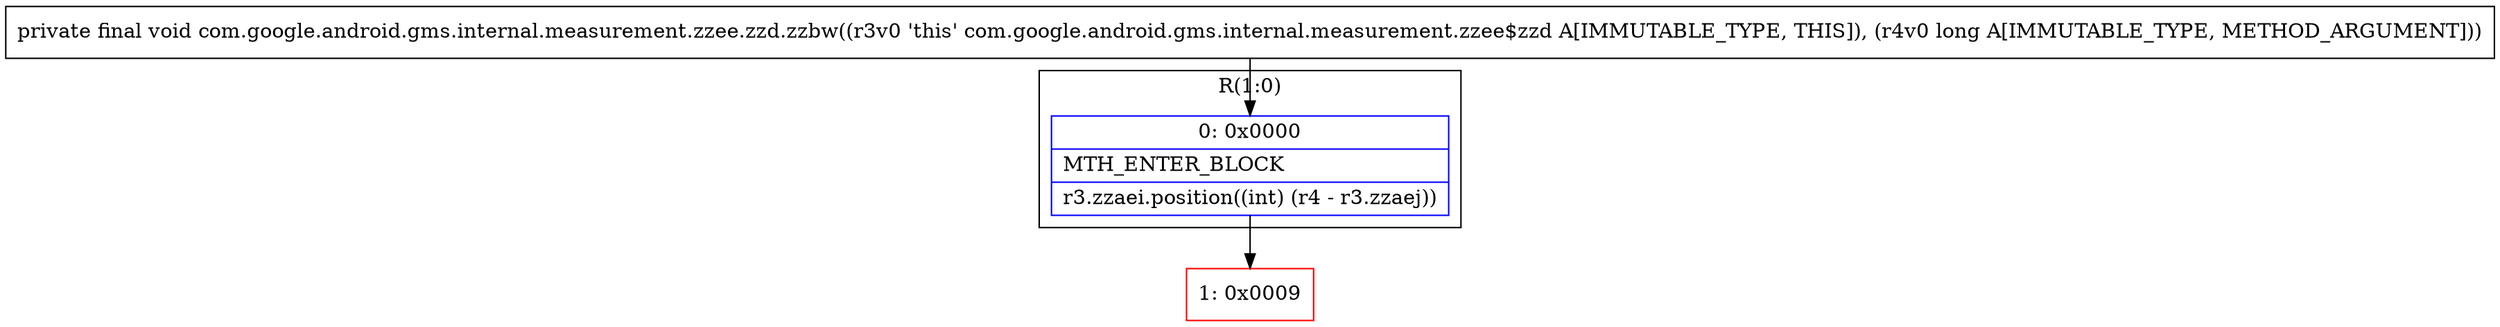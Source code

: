 digraph "CFG forcom.google.android.gms.internal.measurement.zzee.zzd.zzbw(J)V" {
subgraph cluster_Region_659084115 {
label = "R(1:0)";
node [shape=record,color=blue];
Node_0 [shape=record,label="{0\:\ 0x0000|MTH_ENTER_BLOCK\l|r3.zzaei.position((int) (r4 \- r3.zzaej))\l}"];
}
Node_1 [shape=record,color=red,label="{1\:\ 0x0009}"];
MethodNode[shape=record,label="{private final void com.google.android.gms.internal.measurement.zzee.zzd.zzbw((r3v0 'this' com.google.android.gms.internal.measurement.zzee$zzd A[IMMUTABLE_TYPE, THIS]), (r4v0 long A[IMMUTABLE_TYPE, METHOD_ARGUMENT])) }"];
MethodNode -> Node_0;
Node_0 -> Node_1;
}

